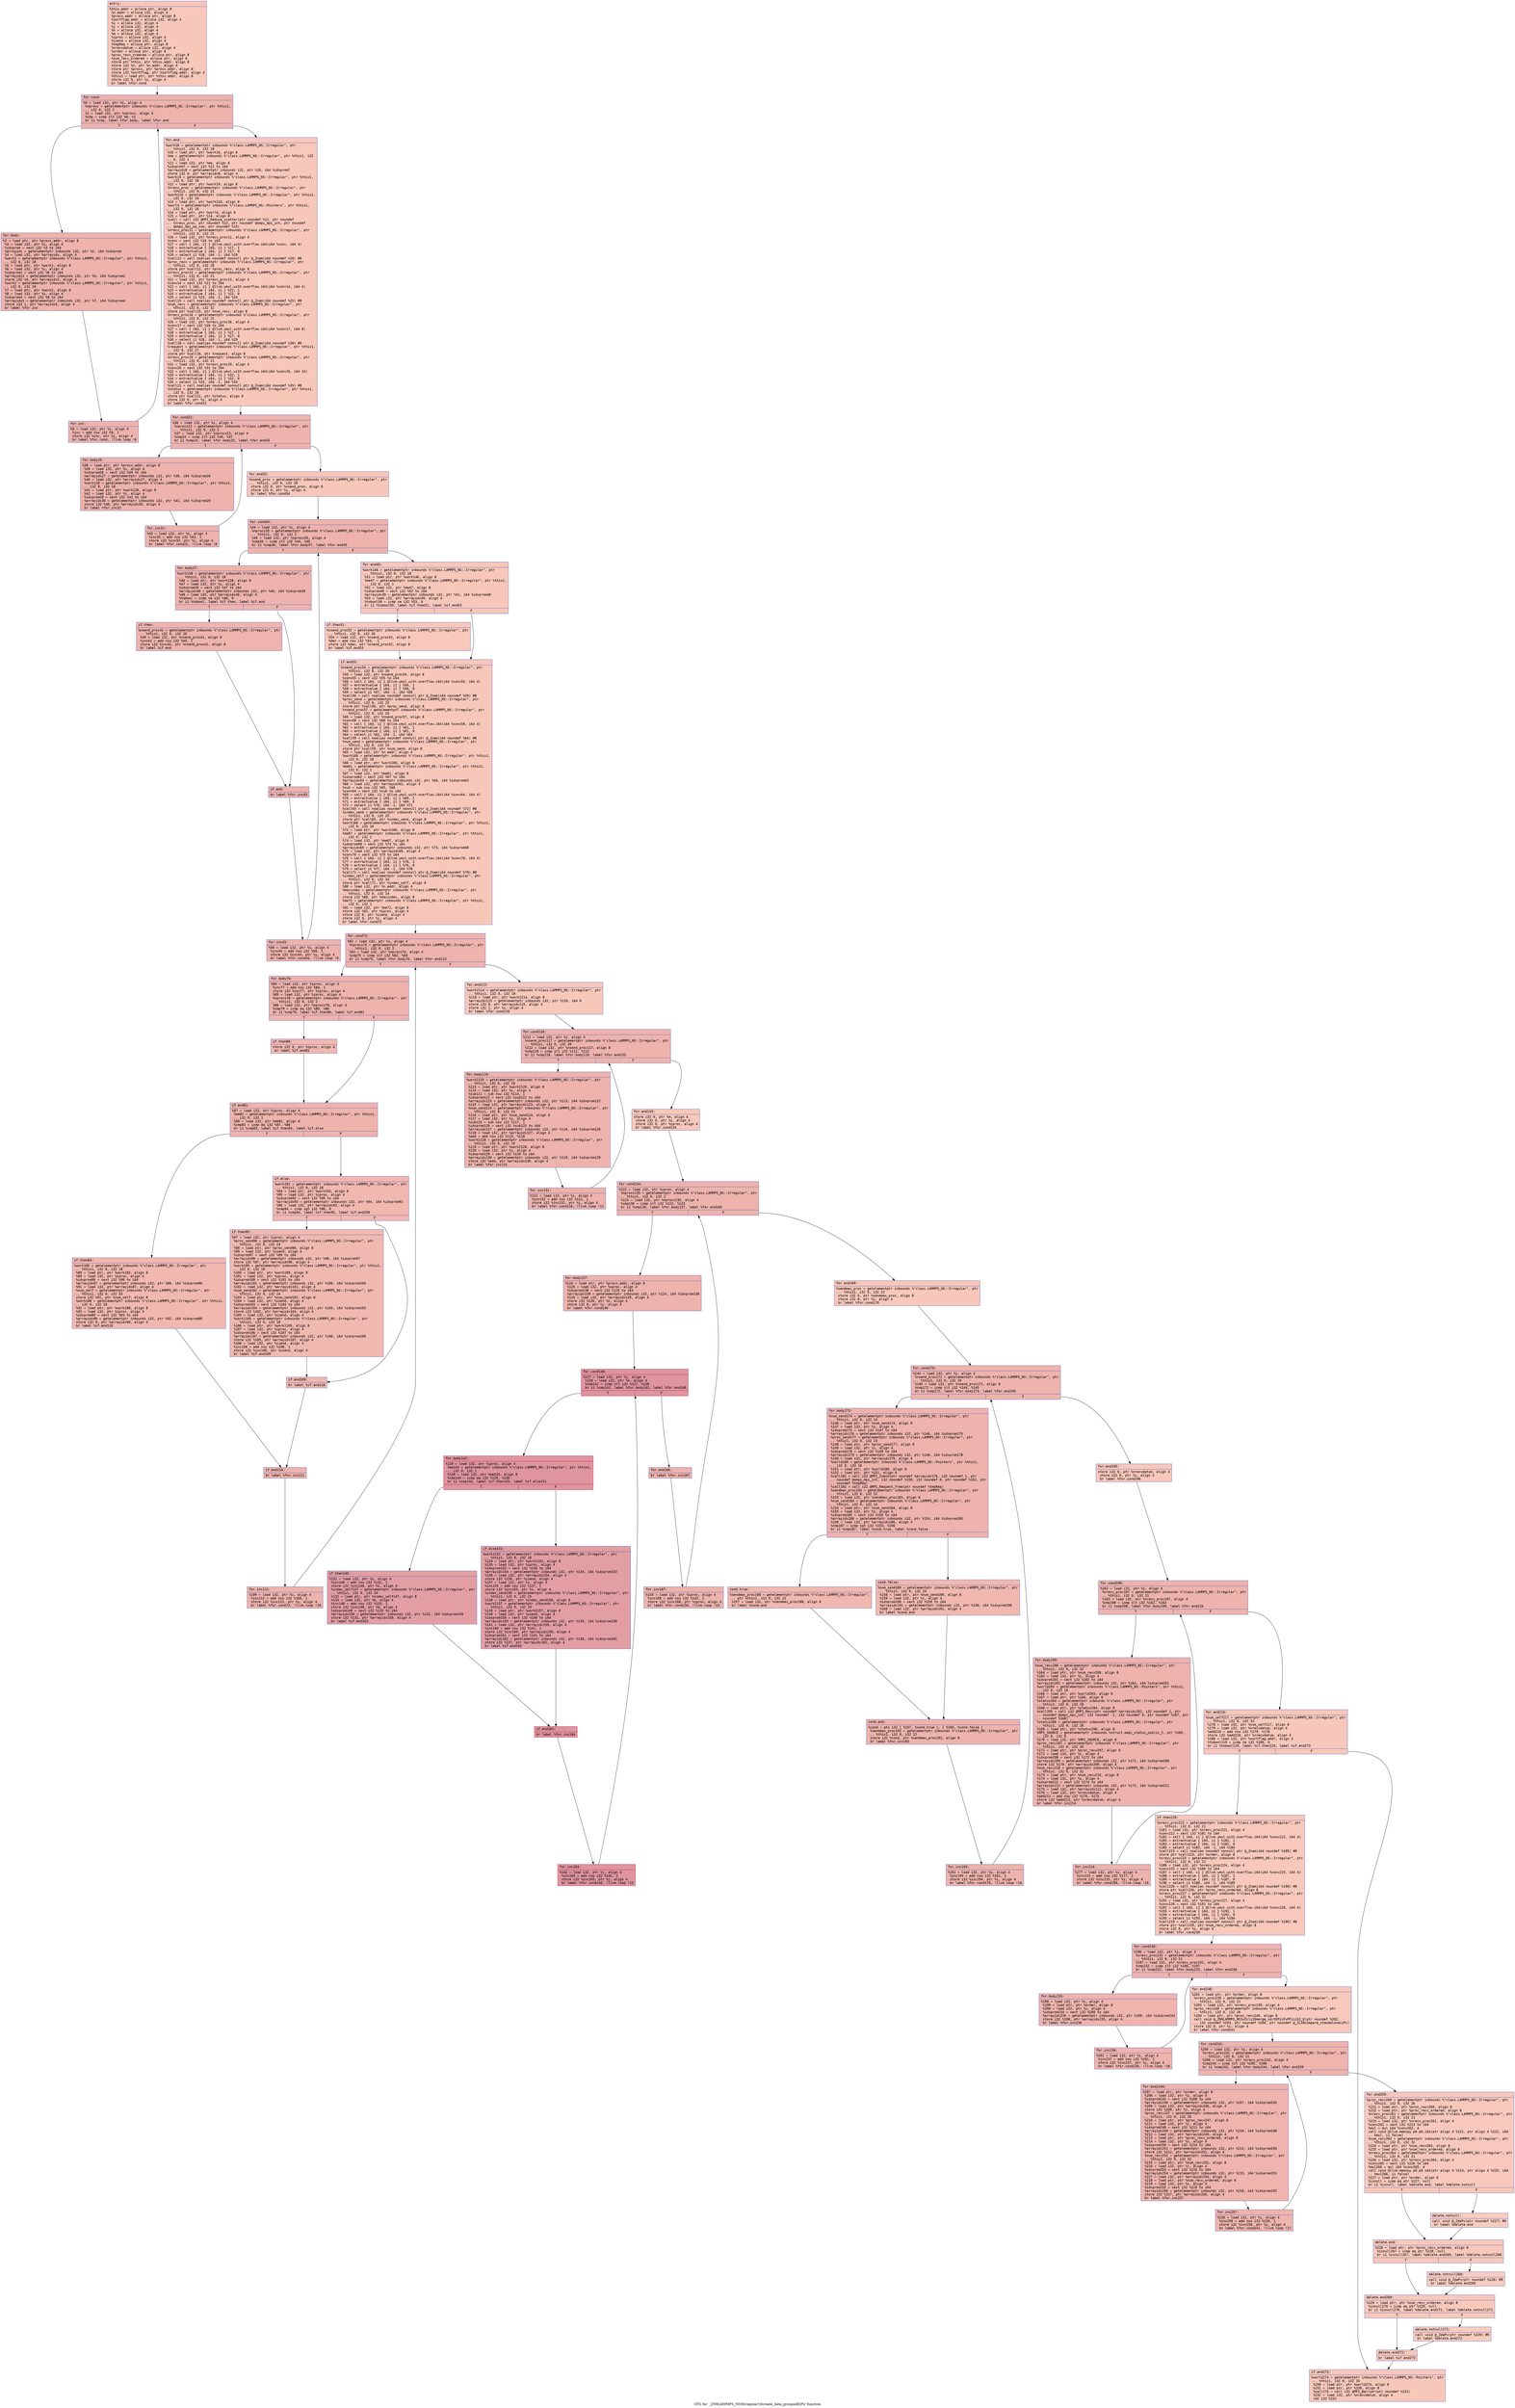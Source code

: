 digraph "CFG for '_ZN9LAMMPS_NS9Irregular19create_data_groupedEiPii' function" {
	label="CFG for '_ZN9LAMMPS_NS9Irregular19create_data_groupedEiPii' function";

	Node0x561dd3e87060 [shape=record,color="#3d50c3ff", style=filled, fillcolor="#ec7f6370" fontname="Courier",label="{entry:\l|  %this.addr = alloca ptr, align 8\l  %n.addr = alloca i32, align 4\l  %procs.addr = alloca ptr, align 8\l  %sortflag.addr = alloca i32, align 4\l  %i = alloca i32, align 4\l  %j = alloca i32, align 4\l  %k = alloca i32, align 4\l  %m = alloca i32, align 4\l  %iproc = alloca i32, align 4\l  %isend = alloca i32, align 4\l  %tmpReq = alloca ptr, align 8\l  %nrecvdatum = alloca i32, align 4\l  %order = alloca ptr, align 8\l  %proc_recv_ordered = alloca ptr, align 8\l  %num_recv_ordered = alloca ptr, align 8\l  store ptr %this, ptr %this.addr, align 8\l  store i32 %n, ptr %n.addr, align 4\l  store ptr %procs, ptr %procs.addr, align 8\l  store i32 %sortflag, ptr %sortflag.addr, align 4\l  %this1 = load ptr, ptr %this.addr, align 8\l  store i32 0, ptr %i, align 4\l  br label %for.cond\l}"];
	Node0x561dd3e87060 -> Node0x561dd3e87f30[tooltip="entry -> for.cond\nProbability 100.00%" ];
	Node0x561dd3e87f30 [shape=record,color="#3d50c3ff", style=filled, fillcolor="#d6524470" fontname="Courier",label="{for.cond:\l|  %0 = load i32, ptr %i, align 4\l  %nprocs = getelementptr inbounds %\"class.LAMMPS_NS::Irregular\", ptr %this1,\l... i32 0, i32 2\l  %1 = load i32, ptr %nprocs, align 4\l  %cmp = icmp slt i32 %0, %1\l  br i1 %cmp, label %for.body, label %for.end\l|{<s0>T|<s1>F}}"];
	Node0x561dd3e87f30:s0 -> Node0x561dd3e882b0[tooltip="for.cond -> for.body\nProbability 96.88%" ];
	Node0x561dd3e87f30:s1 -> Node0x561dd3e875b0[tooltip="for.cond -> for.end\nProbability 3.12%" ];
	Node0x561dd3e882b0 [shape=record,color="#3d50c3ff", style=filled, fillcolor="#d6524470" fontname="Courier",label="{for.body:\l|  %2 = load ptr, ptr %procs.addr, align 8\l  %3 = load i32, ptr %i, align 4\l  %idxprom = sext i32 %3 to i64\l  %arrayidx = getelementptr inbounds i32, ptr %2, i64 %idxprom\l  %4 = load i32, ptr %arrayidx, align 4\l  %work1 = getelementptr inbounds %\"class.LAMMPS_NS::Irregular\", ptr %this1,\l... i32 0, i32 18\l  %5 = load ptr, ptr %work1, align 8\l  %6 = load i32, ptr %i, align 4\l  %idxprom2 = sext i32 %6 to i64\l  %arrayidx3 = getelementptr inbounds i32, ptr %5, i64 %idxprom2\l  store i32 %4, ptr %arrayidx3, align 4\l  %work2 = getelementptr inbounds %\"class.LAMMPS_NS::Irregular\", ptr %this1,\l... i32 0, i32 19\l  %7 = load ptr, ptr %work2, align 8\l  %8 = load i32, ptr %i, align 4\l  %idxprom4 = sext i32 %8 to i64\l  %arrayidx5 = getelementptr inbounds i32, ptr %7, i64 %idxprom4\l  store i32 1, ptr %arrayidx5, align 4\l  br label %for.inc\l}"];
	Node0x561dd3e882b0 -> Node0x561dd3edfd40[tooltip="for.body -> for.inc\nProbability 100.00%" ];
	Node0x561dd3edfd40 [shape=record,color="#3d50c3ff", style=filled, fillcolor="#d6524470" fontname="Courier",label="{for.inc:\l|  %9 = load i32, ptr %i, align 4\l  %inc = add nsw i32 %9, 1\l  store i32 %inc, ptr %i, align 4\l  br label %for.cond, !llvm.loop !6\l}"];
	Node0x561dd3edfd40 -> Node0x561dd3e87f30[tooltip="for.inc -> for.cond\nProbability 100.00%" ];
	Node0x561dd3e875b0 [shape=record,color="#3d50c3ff", style=filled, fillcolor="#ec7f6370" fontname="Courier",label="{for.end:\l|  %work16 = getelementptr inbounds %\"class.LAMMPS_NS::Irregular\", ptr\l... %this1, i32 0, i32 18\l  %10 = load ptr, ptr %work16, align 8\l  %me = getelementptr inbounds %\"class.LAMMPS_NS::Irregular\", ptr %this1, i32\l... 0, i32 1\l  %11 = load i32, ptr %me, align 8\l  %idxprom7 = sext i32 %11 to i64\l  %arrayidx8 = getelementptr inbounds i32, ptr %10, i64 %idxprom7\l  store i32 0, ptr %arrayidx8, align 4\l  %work19 = getelementptr inbounds %\"class.LAMMPS_NS::Irregular\", ptr %this1,\l... i32 0, i32 18\l  %12 = load ptr, ptr %work19, align 8\l  %nrecv_proc = getelementptr inbounds %\"class.LAMMPS_NS::Irregular\", ptr\l... %this1, i32 0, i32 21\l  %work210 = getelementptr inbounds %\"class.LAMMPS_NS::Irregular\", ptr %this1,\l... i32 0, i32 19\l  %13 = load ptr, ptr %work210, align 8\l  %world = getelementptr inbounds %\"class.LAMMPS_NS::Pointers\", ptr %this1,\l... i32 0, i32 16\l  %14 = load ptr, ptr %world, align 8\l  %15 = load ptr, ptr %14, align 8\l  %call = call i32 @MPI_Reduce_scatter(ptr noundef %12, ptr noundef\l... %nrecv_proc, ptr noundef %13, ptr noundef @ompi_mpi_int, ptr noundef\l... @ompi_mpi_op_sum, ptr noundef %15)\l  %nrecv_proc11 = getelementptr inbounds %\"class.LAMMPS_NS::Irregular\", ptr\l... %this1, i32 0, i32 21\l  %16 = load i32, ptr %nrecv_proc11, align 4\l  %conv = sext i32 %16 to i64\l  %17 = call \{ i64, i1 \} @llvm.umul.with.overflow.i64(i64 %conv, i64 4)\l  %18 = extractvalue \{ i64, i1 \} %17, 1\l  %19 = extractvalue \{ i64, i1 \} %17, 0\l  %20 = select i1 %18, i64 -1, i64 %19\l  %call12 = call noalias noundef nonnull ptr @_Znam(i64 noundef %20) #8\l  %proc_recv = getelementptr inbounds %\"class.LAMMPS_NS::Irregular\", ptr\l... %this1, i32 0, i32 26\l  store ptr %call12, ptr %proc_recv, align 8\l  %nrecv_proc13 = getelementptr inbounds %\"class.LAMMPS_NS::Irregular\", ptr\l... %this1, i32 0, i32 21\l  %21 = load i32, ptr %nrecv_proc13, align 4\l  %conv14 = sext i32 %21 to i64\l  %22 = call \{ i64, i1 \} @llvm.umul.with.overflow.i64(i64 %conv14, i64 4)\l  %23 = extractvalue \{ i64, i1 \} %22, 1\l  %24 = extractvalue \{ i64, i1 \} %22, 0\l  %25 = select i1 %23, i64 -1, i64 %24\l  %call15 = call noalias noundef nonnull ptr @_Znam(i64 noundef %25) #8\l  %num_recv = getelementptr inbounds %\"class.LAMMPS_NS::Irregular\", ptr\l... %this1, i32 0, i32 32\l  store ptr %call15, ptr %num_recv, align 8\l  %nrecv_proc16 = getelementptr inbounds %\"class.LAMMPS_NS::Irregular\", ptr\l... %this1, i32 0, i32 21\l  %26 = load i32, ptr %nrecv_proc16, align 4\l  %conv17 = sext i32 %26 to i64\l  %27 = call \{ i64, i1 \} @llvm.umul.with.overflow.i64(i64 %conv17, i64 8)\l  %28 = extractvalue \{ i64, i1 \} %27, 1\l  %29 = extractvalue \{ i64, i1 \} %27, 0\l  %30 = select i1 %28, i64 -1, i64 %29\l  %call18 = call noalias noundef nonnull ptr @_Znam(i64 noundef %30) #8\l  %request = getelementptr inbounds %\"class.LAMMPS_NS::Irregular\", ptr %this1,\l... i32 0, i32 27\l  store ptr %call18, ptr %request, align 8\l  %nrecv_proc19 = getelementptr inbounds %\"class.LAMMPS_NS::Irregular\", ptr\l... %this1, i32 0, i32 21\l  %31 = load i32, ptr %nrecv_proc19, align 4\l  %conv20 = sext i32 %31 to i64\l  %32 = call \{ i64, i1 \} @llvm.umul.with.overflow.i64(i64 %conv20, i64 24)\l  %33 = extractvalue \{ i64, i1 \} %32, 1\l  %34 = extractvalue \{ i64, i1 \} %32, 0\l  %35 = select i1 %33, i64 -1, i64 %34\l  %call21 = call noalias noundef nonnull ptr @_Znam(i64 noundef %35) #8\l  %status = getelementptr inbounds %\"class.LAMMPS_NS::Irregular\", ptr %this1,\l... i32 0, i32 28\l  store ptr %call21, ptr %status, align 8\l  store i32 0, ptr %i, align 4\l  br label %for.cond22\l}"];
	Node0x561dd3e875b0 -> Node0x561dd3ee3000[tooltip="for.end -> for.cond22\nProbability 100.00%" ];
	Node0x561dd3ee3000 [shape=record,color="#3d50c3ff", style=filled, fillcolor="#d6524470" fontname="Courier",label="{for.cond22:\l|  %36 = load i32, ptr %i, align 4\l  %nprocs23 = getelementptr inbounds %\"class.LAMMPS_NS::Irregular\", ptr\l... %this1, i32 0, i32 2\l  %37 = load i32, ptr %nprocs23, align 4\l  %cmp24 = icmp slt i32 %36, %37\l  br i1 %cmp24, label %for.body25, label %for.end33\l|{<s0>T|<s1>F}}"];
	Node0x561dd3ee3000:s0 -> Node0x561dd3ee3330[tooltip="for.cond22 -> for.body25\nProbability 96.88%" ];
	Node0x561dd3ee3000:s1 -> Node0x561dd3ee33b0[tooltip="for.cond22 -> for.end33\nProbability 3.12%" ];
	Node0x561dd3ee3330 [shape=record,color="#3d50c3ff", style=filled, fillcolor="#d6524470" fontname="Courier",label="{for.body25:\l|  %38 = load ptr, ptr %procs.addr, align 8\l  %39 = load i32, ptr %i, align 4\l  %idxprom26 = sext i32 %39 to i64\l  %arrayidx27 = getelementptr inbounds i32, ptr %38, i64 %idxprom26\l  %40 = load i32, ptr %arrayidx27, align 4\l  %work128 = getelementptr inbounds %\"class.LAMMPS_NS::Irregular\", ptr %this1,\l... i32 0, i32 18\l  %41 = load ptr, ptr %work128, align 8\l  %42 = load i32, ptr %i, align 4\l  %idxprom29 = sext i32 %42 to i64\l  %arrayidx30 = getelementptr inbounds i32, ptr %41, i64 %idxprom29\l  store i32 %40, ptr %arrayidx30, align 4\l  br label %for.inc31\l}"];
	Node0x561dd3ee3330 -> Node0x561dd3ee3bc0[tooltip="for.body25 -> for.inc31\nProbability 100.00%" ];
	Node0x561dd3ee3bc0 [shape=record,color="#3d50c3ff", style=filled, fillcolor="#d6524470" fontname="Courier",label="{for.inc31:\l|  %43 = load i32, ptr %i, align 4\l  %inc32 = add nsw i32 %43, 1\l  store i32 %inc32, ptr %i, align 4\l  br label %for.cond22, !llvm.loop !8\l}"];
	Node0x561dd3ee3bc0 -> Node0x561dd3ee3000[tooltip="for.inc31 -> for.cond22\nProbability 100.00%" ];
	Node0x561dd3ee33b0 [shape=record,color="#3d50c3ff", style=filled, fillcolor="#ec7f6370" fontname="Courier",label="{for.end33:\l|  %nsend_proc = getelementptr inbounds %\"class.LAMMPS_NS::Irregular\", ptr\l... %this1, i32 0, i32 20\l  store i32 0, ptr %nsend_proc, align 8\l  store i32 0, ptr %i, align 4\l  br label %for.cond34\l}"];
	Node0x561dd3ee33b0 -> Node0x561dd3ee4230[tooltip="for.end33 -> for.cond34\nProbability 100.00%" ];
	Node0x561dd3ee4230 [shape=record,color="#3d50c3ff", style=filled, fillcolor="#d6524470" fontname="Courier",label="{for.cond34:\l|  %44 = load i32, ptr %i, align 4\l  %nprocs35 = getelementptr inbounds %\"class.LAMMPS_NS::Irregular\", ptr\l... %this1, i32 0, i32 2\l  %45 = load i32, ptr %nprocs35, align 4\l  %cmp36 = icmp slt i32 %44, %45\l  br i1 %cmp36, label %for.body37, label %for.end45\l|{<s0>T|<s1>F}}"];
	Node0x561dd3ee4230:s0 -> Node0x561dd3ee45c0[tooltip="for.cond34 -> for.body37\nProbability 96.88%" ];
	Node0x561dd3ee4230:s1 -> Node0x561dd3ee4640[tooltip="for.cond34 -> for.end45\nProbability 3.12%" ];
	Node0x561dd3ee45c0 [shape=record,color="#3d50c3ff", style=filled, fillcolor="#d6524470" fontname="Courier",label="{for.body37:\l|  %work138 = getelementptr inbounds %\"class.LAMMPS_NS::Irregular\", ptr\l... %this1, i32 0, i32 18\l  %46 = load ptr, ptr %work138, align 8\l  %47 = load i32, ptr %i, align 4\l  %idxprom39 = sext i32 %47 to i64\l  %arrayidx40 = getelementptr inbounds i32, ptr %46, i64 %idxprom39\l  %48 = load i32, ptr %arrayidx40, align 4\l  %tobool = icmp ne i32 %48, 0\l  br i1 %tobool, label %if.then, label %if.end\l|{<s0>T|<s1>F}}"];
	Node0x561dd3ee45c0:s0 -> Node0x561dd3ee5400[tooltip="for.body37 -> if.then\nProbability 62.50%" ];
	Node0x561dd3ee45c0:s1 -> Node0x561dd3ee5470[tooltip="for.body37 -> if.end\nProbability 37.50%" ];
	Node0x561dd3ee5400 [shape=record,color="#3d50c3ff", style=filled, fillcolor="#d8564670" fontname="Courier",label="{if.then:\l|  %nsend_proc41 = getelementptr inbounds %\"class.LAMMPS_NS::Irregular\", ptr\l... %this1, i32 0, i32 20\l  %49 = load i32, ptr %nsend_proc41, align 8\l  %inc42 = add nsw i32 %49, 1\l  store i32 %inc42, ptr %nsend_proc41, align 8\l  br label %if.end\l}"];
	Node0x561dd3ee5400 -> Node0x561dd3ee5470[tooltip="if.then -> if.end\nProbability 100.00%" ];
	Node0x561dd3ee5470 [shape=record,color="#3d50c3ff", style=filled, fillcolor="#d6524470" fontname="Courier",label="{if.end:\l|  br label %for.inc43\l}"];
	Node0x561dd3ee5470 -> Node0x561dd3ee58c0[tooltip="if.end -> for.inc43\nProbability 100.00%" ];
	Node0x561dd3ee58c0 [shape=record,color="#3d50c3ff", style=filled, fillcolor="#d6524470" fontname="Courier",label="{for.inc43:\l|  %50 = load i32, ptr %i, align 4\l  %inc44 = add nsw i32 %50, 1\l  store i32 %inc44, ptr %i, align 4\l  br label %for.cond34, !llvm.loop !9\l}"];
	Node0x561dd3ee58c0 -> Node0x561dd3ee4230[tooltip="for.inc43 -> for.cond34\nProbability 100.00%" ];
	Node0x561dd3ee4640 [shape=record,color="#3d50c3ff", style=filled, fillcolor="#ec7f6370" fontname="Courier",label="{for.end45:\l|  %work146 = getelementptr inbounds %\"class.LAMMPS_NS::Irregular\", ptr\l... %this1, i32 0, i32 18\l  %51 = load ptr, ptr %work146, align 8\l  %me47 = getelementptr inbounds %\"class.LAMMPS_NS::Irregular\", ptr %this1,\l... i32 0, i32 1\l  %52 = load i32, ptr %me47, align 8\l  %idxprom48 = sext i32 %52 to i64\l  %arrayidx49 = getelementptr inbounds i32, ptr %51, i64 %idxprom48\l  %53 = load i32, ptr %arrayidx49, align 4\l  %tobool50 = icmp ne i32 %53, 0\l  br i1 %tobool50, label %if.then51, label %if.end53\l|{<s0>T|<s1>F}}"];
	Node0x561dd3ee4640:s0 -> Node0x561dd3ee62b0[tooltip="for.end45 -> if.then51\nProbability 62.50%" ];
	Node0x561dd3ee4640:s1 -> Node0x561dd3ee6330[tooltip="for.end45 -> if.end53\nProbability 37.50%" ];
	Node0x561dd3ee62b0 [shape=record,color="#3d50c3ff", style=filled, fillcolor="#ed836670" fontname="Courier",label="{if.then51:\l|  %nsend_proc52 = getelementptr inbounds %\"class.LAMMPS_NS::Irregular\", ptr\l... %this1, i32 0, i32 20\l  %54 = load i32, ptr %nsend_proc52, align 8\l  %dec = add nsw i32 %54, -1\l  store i32 %dec, ptr %nsend_proc52, align 8\l  br label %if.end53\l}"];
	Node0x561dd3ee62b0 -> Node0x561dd3ee6330[tooltip="if.then51 -> if.end53\nProbability 100.00%" ];
	Node0x561dd3ee6330 [shape=record,color="#3d50c3ff", style=filled, fillcolor="#ec7f6370" fontname="Courier",label="{if.end53:\l|  %nsend_proc54 = getelementptr inbounds %\"class.LAMMPS_NS::Irregular\", ptr\l... %this1, i32 0, i32 20\l  %55 = load i32, ptr %nsend_proc54, align 8\l  %conv55 = sext i32 %55 to i64\l  %56 = call \{ i64, i1 \} @llvm.umul.with.overflow.i64(i64 %conv55, i64 4)\l  %57 = extractvalue \{ i64, i1 \} %56, 1\l  %58 = extractvalue \{ i64, i1 \} %56, 0\l  %59 = select i1 %57, i64 -1, i64 %58\l  %call56 = call noalias noundef nonnull ptr @_Znam(i64 noundef %59) #8\l  %proc_send = getelementptr inbounds %\"class.LAMMPS_NS::Irregular\", ptr\l... %this1, i32 0, i32 23\l  store ptr %call56, ptr %proc_send, align 8\l  %nsend_proc57 = getelementptr inbounds %\"class.LAMMPS_NS::Irregular\", ptr\l... %this1, i32 0, i32 20\l  %60 = load i32, ptr %nsend_proc57, align 8\l  %conv58 = sext i32 %60 to i64\l  %61 = call \{ i64, i1 \} @llvm.umul.with.overflow.i64(i64 %conv58, i64 4)\l  %62 = extractvalue \{ i64, i1 \} %61, 1\l  %63 = extractvalue \{ i64, i1 \} %61, 0\l  %64 = select i1 %62, i64 -1, i64 %63\l  %call59 = call noalias noundef nonnull ptr @_Znam(i64 noundef %64) #8\l  %num_send = getelementptr inbounds %\"class.LAMMPS_NS::Irregular\", ptr\l... %this1, i32 0, i32 24\l  store ptr %call59, ptr %num_send, align 8\l  %65 = load i32, ptr %n.addr, align 4\l  %work160 = getelementptr inbounds %\"class.LAMMPS_NS::Irregular\", ptr %this1,\l... i32 0, i32 18\l  %66 = load ptr, ptr %work160, align 8\l  %me61 = getelementptr inbounds %\"class.LAMMPS_NS::Irregular\", ptr %this1,\l... i32 0, i32 1\l  %67 = load i32, ptr %me61, align 8\l  %idxprom62 = sext i32 %67 to i64\l  %arrayidx63 = getelementptr inbounds i32, ptr %66, i64 %idxprom62\l  %68 = load i32, ptr %arrayidx63, align 4\l  %sub = sub nsw i32 %65, %68\l  %conv64 = sext i32 %sub to i64\l  %69 = call \{ i64, i1 \} @llvm.umul.with.overflow.i64(i64 %conv64, i64 4)\l  %70 = extractvalue \{ i64, i1 \} %69, 1\l  %71 = extractvalue \{ i64, i1 \} %69, 0\l  %72 = select i1 %70, i64 -1, i64 %71\l  %call65 = call noalias noundef nonnull ptr @_Znam(i64 noundef %72) #8\l  %index_send = getelementptr inbounds %\"class.LAMMPS_NS::Irregular\", ptr\l... %this1, i32 0, i32 25\l  store ptr %call65, ptr %index_send, align 8\l  %work166 = getelementptr inbounds %\"class.LAMMPS_NS::Irregular\", ptr %this1,\l... i32 0, i32 18\l  %73 = load ptr, ptr %work166, align 8\l  %me67 = getelementptr inbounds %\"class.LAMMPS_NS::Irregular\", ptr %this1,\l... i32 0, i32 1\l  %74 = load i32, ptr %me67, align 8\l  %idxprom68 = sext i32 %74 to i64\l  %arrayidx69 = getelementptr inbounds i32, ptr %73, i64 %idxprom68\l  %75 = load i32, ptr %arrayidx69, align 4\l  %conv70 = sext i32 %75 to i64\l  %76 = call \{ i64, i1 \} @llvm.umul.with.overflow.i64(i64 %conv70, i64 4)\l  %77 = extractvalue \{ i64, i1 \} %76, 1\l  %78 = extractvalue \{ i64, i1 \} %76, 0\l  %79 = select i1 %77, i64 -1, i64 %78\l  %call71 = call noalias noundef nonnull ptr @_Znam(i64 noundef %79) #8\l  %index_self = getelementptr inbounds %\"class.LAMMPS_NS::Irregular\", ptr\l... %this1, i32 0, i32 34\l  store ptr %call71, ptr %index_self, align 8\l  %80 = load i32, ptr %n.addr, align 4\l  %maxindex = getelementptr inbounds %\"class.LAMMPS_NS::Irregular\", ptr\l... %this1, i32 0, i32 14\l  store i32 %80, ptr %maxindex, align 8\l  %me72 = getelementptr inbounds %\"class.LAMMPS_NS::Irregular\", ptr %this1,\l... i32 0, i32 1\l  %81 = load i32, ptr %me72, align 8\l  store i32 %81, ptr %iproc, align 4\l  store i32 0, ptr %isend, align 4\l  store i32 0, ptr %i, align 4\l  br label %for.cond73\l}"];
	Node0x561dd3ee6330 -> Node0x561dd3ee9920[tooltip="if.end53 -> for.cond73\nProbability 100.00%" ];
	Node0x561dd3ee9920 [shape=record,color="#3d50c3ff", style=filled, fillcolor="#d6524470" fontname="Courier",label="{for.cond73:\l|  %82 = load i32, ptr %i, align 4\l  %nprocs74 = getelementptr inbounds %\"class.LAMMPS_NS::Irregular\", ptr\l... %this1, i32 0, i32 2\l  %83 = load i32, ptr %nprocs74, align 4\l  %cmp75 = icmp slt i32 %82, %83\l  br i1 %cmp75, label %for.body76, label %for.end113\l|{<s0>T|<s1>F}}"];
	Node0x561dd3ee9920:s0 -> Node0x561dd3ee9cb0[tooltip="for.cond73 -> for.body76\nProbability 96.88%" ];
	Node0x561dd3ee9920:s1 -> Node0x561dd3ee9d30[tooltip="for.cond73 -> for.end113\nProbability 3.12%" ];
	Node0x561dd3ee9cb0 [shape=record,color="#3d50c3ff", style=filled, fillcolor="#d6524470" fontname="Courier",label="{for.body76:\l|  %84 = load i32, ptr %iproc, align 4\l  %inc77 = add nsw i32 %84, 1\l  store i32 %inc77, ptr %iproc, align 4\l  %85 = load i32, ptr %iproc, align 4\l  %nprocs78 = getelementptr inbounds %\"class.LAMMPS_NS::Irregular\", ptr\l... %this1, i32 0, i32 2\l  %86 = load i32, ptr %nprocs78, align 4\l  %cmp79 = icmp eq i32 %85, %86\l  br i1 %cmp79, label %if.then80, label %if.end81\l|{<s0>T|<s1>F}}"];
	Node0x561dd3ee9cb0:s0 -> Node0x561dd3eea2d0[tooltip="for.body76 -> if.then80\nProbability 50.00%" ];
	Node0x561dd3ee9cb0:s1 -> Node0x561dd3eea350[tooltip="for.body76 -> if.end81\nProbability 50.00%" ];
	Node0x561dd3eea2d0 [shape=record,color="#3d50c3ff", style=filled, fillcolor="#dc5d4a70" fontname="Courier",label="{if.then80:\l|  store i32 0, ptr %iproc, align 4\l  br label %if.end81\l}"];
	Node0x561dd3eea2d0 -> Node0x561dd3eea350[tooltip="if.then80 -> if.end81\nProbability 100.00%" ];
	Node0x561dd3eea350 [shape=record,color="#3d50c3ff", style=filled, fillcolor="#d6524470" fontname="Courier",label="{if.end81:\l|  %87 = load i32, ptr %iproc, align 4\l  %me82 = getelementptr inbounds %\"class.LAMMPS_NS::Irregular\", ptr %this1,\l... i32 0, i32 1\l  %88 = load i32, ptr %me82, align 8\l  %cmp83 = icmp eq i32 %87, %88\l  br i1 %cmp83, label %if.then84, label %if.else\l|{<s0>T|<s1>F}}"];
	Node0x561dd3eea350:s0 -> Node0x561dd3eea820[tooltip="if.end81 -> if.then84\nProbability 50.00%" ];
	Node0x561dd3eea350:s1 -> Node0x561dd3eea8a0[tooltip="if.end81 -> if.else\nProbability 50.00%" ];
	Node0x561dd3eea820 [shape=record,color="#3d50c3ff", style=filled, fillcolor="#dc5d4a70" fontname="Courier",label="{if.then84:\l|  %work185 = getelementptr inbounds %\"class.LAMMPS_NS::Irregular\", ptr\l... %this1, i32 0, i32 18\l  %89 = load ptr, ptr %work185, align 8\l  %90 = load i32, ptr %iproc, align 4\l  %idxprom86 = sext i32 %90 to i64\l  %arrayidx87 = getelementptr inbounds i32, ptr %89, i64 %idxprom86\l  %91 = load i32, ptr %arrayidx87, align 4\l  %num_self = getelementptr inbounds %\"class.LAMMPS_NS::Irregular\", ptr\l... %this1, i32 0, i32 33\l  store i32 %91, ptr %num_self, align 8\l  %work188 = getelementptr inbounds %\"class.LAMMPS_NS::Irregular\", ptr %this1,\l... i32 0, i32 18\l  %92 = load ptr, ptr %work188, align 8\l  %93 = load i32, ptr %iproc, align 4\l  %idxprom89 = sext i32 %93 to i64\l  %arrayidx90 = getelementptr inbounds i32, ptr %92, i64 %idxprom89\l  store i32 0, ptr %arrayidx90, align 4\l  br label %if.end110\l}"];
	Node0x561dd3eea820 -> Node0x561dd3eeb310[tooltip="if.then84 -> if.end110\nProbability 100.00%" ];
	Node0x561dd3eea8a0 [shape=record,color="#3d50c3ff", style=filled, fillcolor="#dc5d4a70" fontname="Courier",label="{if.else:\l|  %work191 = getelementptr inbounds %\"class.LAMMPS_NS::Irregular\", ptr\l... %this1, i32 0, i32 18\l  %94 = load ptr, ptr %work191, align 8\l  %95 = load i32, ptr %iproc, align 4\l  %idxprom92 = sext i32 %95 to i64\l  %arrayidx93 = getelementptr inbounds i32, ptr %94, i64 %idxprom92\l  %96 = load i32, ptr %arrayidx93, align 4\l  %cmp94 = icmp sgt i32 %96, 0\l  br i1 %cmp94, label %if.then95, label %if.end109\l|{<s0>T|<s1>F}}"];
	Node0x561dd3eea8a0:s0 -> Node0x561dd3ee4bf0[tooltip="if.else -> if.then95\nProbability 62.50%" ];
	Node0x561dd3eea8a0:s1 -> Node0x561dd3ee4c70[tooltip="if.else -> if.end109\nProbability 37.50%" ];
	Node0x561dd3ee4bf0 [shape=record,color="#3d50c3ff", style=filled, fillcolor="#de614d70" fontname="Courier",label="{if.then95:\l|  %97 = load i32, ptr %iproc, align 4\l  %proc_send96 = getelementptr inbounds %\"class.LAMMPS_NS::Irregular\", ptr\l... %this1, i32 0, i32 23\l  %98 = load ptr, ptr %proc_send96, align 8\l  %99 = load i32, ptr %isend, align 4\l  %idxprom97 = sext i32 %99 to i64\l  %arrayidx98 = getelementptr inbounds i32, ptr %98, i64 %idxprom97\l  store i32 %97, ptr %arrayidx98, align 4\l  %work199 = getelementptr inbounds %\"class.LAMMPS_NS::Irregular\", ptr %this1,\l... i32 0, i32 18\l  %100 = load ptr, ptr %work199, align 8\l  %101 = load i32, ptr %iproc, align 4\l  %idxprom100 = sext i32 %101 to i64\l  %arrayidx101 = getelementptr inbounds i32, ptr %100, i64 %idxprom100\l  %102 = load i32, ptr %arrayidx101, align 4\l  %num_send102 = getelementptr inbounds %\"class.LAMMPS_NS::Irregular\", ptr\l... %this1, i32 0, i32 24\l  %103 = load ptr, ptr %num_send102, align 8\l  %104 = load i32, ptr %isend, align 4\l  %idxprom103 = sext i32 %104 to i64\l  %arrayidx104 = getelementptr inbounds i32, ptr %103, i64 %idxprom103\l  store i32 %102, ptr %arrayidx104, align 4\l  %105 = load i32, ptr %isend, align 4\l  %work1105 = getelementptr inbounds %\"class.LAMMPS_NS::Irregular\", ptr\l... %this1, i32 0, i32 18\l  %106 = load ptr, ptr %work1105, align 8\l  %107 = load i32, ptr %iproc, align 4\l  %idxprom106 = sext i32 %107 to i64\l  %arrayidx107 = getelementptr inbounds i32, ptr %106, i64 %idxprom106\l  store i32 %105, ptr %arrayidx107, align 4\l  %108 = load i32, ptr %isend, align 4\l  %inc108 = add nsw i32 %108, 1\l  store i32 %inc108, ptr %isend, align 4\l  br label %if.end109\l}"];
	Node0x561dd3ee4bf0 -> Node0x561dd3ee4c70[tooltip="if.then95 -> if.end109\nProbability 100.00%" ];
	Node0x561dd3ee4c70 [shape=record,color="#3d50c3ff", style=filled, fillcolor="#dc5d4a70" fontname="Courier",label="{if.end109:\l|  br label %if.end110\l}"];
	Node0x561dd3ee4c70 -> Node0x561dd3eeb310[tooltip="if.end109 -> if.end110\nProbability 100.00%" ];
	Node0x561dd3eeb310 [shape=record,color="#3d50c3ff", style=filled, fillcolor="#d6524470" fontname="Courier",label="{if.end110:\l|  br label %for.inc111\l}"];
	Node0x561dd3eeb310 -> Node0x561dd3eed5c0[tooltip="if.end110 -> for.inc111\nProbability 100.00%" ];
	Node0x561dd3eed5c0 [shape=record,color="#3d50c3ff", style=filled, fillcolor="#d6524470" fontname="Courier",label="{for.inc111:\l|  %109 = load i32, ptr %i, align 4\l  %inc112 = add nsw i32 %109, 1\l  store i32 %inc112, ptr %i, align 4\l  br label %for.cond73, !llvm.loop !10\l}"];
	Node0x561dd3eed5c0 -> Node0x561dd3ee9920[tooltip="for.inc111 -> for.cond73\nProbability 100.00%" ];
	Node0x561dd3ee9d30 [shape=record,color="#3d50c3ff", style=filled, fillcolor="#ec7f6370" fontname="Courier",label="{for.end113:\l|  %work2114 = getelementptr inbounds %\"class.LAMMPS_NS::Irregular\", ptr\l... %this1, i32 0, i32 19\l  %110 = load ptr, ptr %work2114, align 8\l  %arrayidx115 = getelementptr inbounds i32, ptr %110, i64 0\l  store i32 0, ptr %arrayidx115, align 4\l  store i32 1, ptr %i, align 4\l  br label %for.cond116\l}"];
	Node0x561dd3ee9d30 -> Node0x561dd3eeddc0[tooltip="for.end113 -> for.cond116\nProbability 100.00%" ];
	Node0x561dd3eeddc0 [shape=record,color="#3d50c3ff", style=filled, fillcolor="#d6524470" fontname="Courier",label="{for.cond116:\l|  %111 = load i32, ptr %i, align 4\l  %nsend_proc117 = getelementptr inbounds %\"class.LAMMPS_NS::Irregular\", ptr\l... %this1, i32 0, i32 20\l  %112 = load i32, ptr %nsend_proc117, align 8\l  %cmp118 = icmp slt i32 %111, %112\l  br i1 %cmp118, label %for.body119, label %for.end133\l|{<s0>T|<s1>F}}"];
	Node0x561dd3eeddc0:s0 -> Node0x561dd3eee150[tooltip="for.cond116 -> for.body119\nProbability 96.88%" ];
	Node0x561dd3eeddc0:s1 -> Node0x561dd3eee1d0[tooltip="for.cond116 -> for.end133\nProbability 3.12%" ];
	Node0x561dd3eee150 [shape=record,color="#3d50c3ff", style=filled, fillcolor="#d6524470" fontname="Courier",label="{for.body119:\l|  %work2120 = getelementptr inbounds %\"class.LAMMPS_NS::Irregular\", ptr\l... %this1, i32 0, i32 19\l  %113 = load ptr, ptr %work2120, align 8\l  %114 = load i32, ptr %i, align 4\l  %sub121 = sub nsw i32 %114, 1\l  %idxprom122 = sext i32 %sub121 to i64\l  %arrayidx123 = getelementptr inbounds i32, ptr %113, i64 %idxprom122\l  %115 = load i32, ptr %arrayidx123, align 4\l  %num_send124 = getelementptr inbounds %\"class.LAMMPS_NS::Irregular\", ptr\l... %this1, i32 0, i32 24\l  %116 = load ptr, ptr %num_send124, align 8\l  %117 = load i32, ptr %i, align 4\l  %sub125 = sub nsw i32 %117, 1\l  %idxprom126 = sext i32 %sub125 to i64\l  %arrayidx127 = getelementptr inbounds i32, ptr %116, i64 %idxprom126\l  %118 = load i32, ptr %arrayidx127, align 4\l  %add = add nsw i32 %115, %118\l  %work2128 = getelementptr inbounds %\"class.LAMMPS_NS::Irregular\", ptr\l... %this1, i32 0, i32 19\l  %119 = load ptr, ptr %work2128, align 8\l  %120 = load i32, ptr %i, align 4\l  %idxprom129 = sext i32 %120 to i64\l  %arrayidx130 = getelementptr inbounds i32, ptr %119, i64 %idxprom129\l  store i32 %add, ptr %arrayidx130, align 4\l  br label %for.inc131\l}"];
	Node0x561dd3eee150 -> Node0x561dd3eef0d0[tooltip="for.body119 -> for.inc131\nProbability 100.00%" ];
	Node0x561dd3eef0d0 [shape=record,color="#3d50c3ff", style=filled, fillcolor="#d6524470" fontname="Courier",label="{for.inc131:\l|  %121 = load i32, ptr %i, align 4\l  %inc132 = add nsw i32 %121, 1\l  store i32 %inc132, ptr %i, align 4\l  br label %for.cond116, !llvm.loop !11\l}"];
	Node0x561dd3eef0d0 -> Node0x561dd3eeddc0[tooltip="for.inc131 -> for.cond116\nProbability 100.00%" ];
	Node0x561dd3eee1d0 [shape=record,color="#3d50c3ff", style=filled, fillcolor="#ec7f6370" fontname="Courier",label="{for.end133:\l|  store i32 0, ptr %m, align 4\l  store i32 0, ptr %i, align 4\l  store i32 0, ptr %iproc, align 4\l  br label %for.cond134\l}"];
	Node0x561dd3eee1d0 -> Node0x561dd3eef730[tooltip="for.end133 -> for.cond134\nProbability 100.00%" ];
	Node0x561dd3eef730 [shape=record,color="#3d50c3ff", style=filled, fillcolor="#d6524470" fontname="Courier",label="{for.cond134:\l|  %122 = load i32, ptr %iproc, align 4\l  %nprocs135 = getelementptr inbounds %\"class.LAMMPS_NS::Irregular\", ptr\l... %this1, i32 0, i32 2\l  %123 = load i32, ptr %nprocs135, align 4\l  %cmp136 = icmp slt i32 %122, %123\l  br i1 %cmp136, label %for.body137, label %for.end169\l|{<s0>T|<s1>F}}"];
	Node0x561dd3eef730:s0 -> Node0x561dd3eefac0[tooltip="for.cond134 -> for.body137\nProbability 96.88%" ];
	Node0x561dd3eef730:s1 -> Node0x561dd3eefb40[tooltip="for.cond134 -> for.end169\nProbability 3.12%" ];
	Node0x561dd3eefac0 [shape=record,color="#3d50c3ff", style=filled, fillcolor="#d6524470" fontname="Courier",label="{for.body137:\l|  %124 = load ptr, ptr %procs.addr, align 8\l  %125 = load i32, ptr %iproc, align 4\l  %idxprom138 = sext i32 %125 to i64\l  %arrayidx139 = getelementptr inbounds i32, ptr %124, i64 %idxprom138\l  %126 = load i32, ptr %arrayidx139, align 4\l  store i32 %126, ptr %k, align 4\l  store i32 0, ptr %j, align 4\l  br label %for.cond140\l}"];
	Node0x561dd3eefac0 -> Node0x561dd3ee67e0[tooltip="for.body137 -> for.cond140\nProbability 100.00%" ];
	Node0x561dd3ee67e0 [shape=record,color="#b70d28ff", style=filled, fillcolor="#b70d2870" fontname="Courier",label="{for.cond140:\l|  %127 = load i32, ptr %j, align 4\l  %128 = load i32, ptr %k, align 4\l  %cmp141 = icmp slt i32 %127, %128\l  br i1 %cmp141, label %for.body142, label %for.end166\l|{<s0>T|<s1>F}}"];
	Node0x561dd3ee67e0:s0 -> Node0x561dd3ee6a80[tooltip="for.cond140 -> for.body142\nProbability 96.88%" ];
	Node0x561dd3ee67e0:s1 -> Node0x561dd3ee6b00[tooltip="for.cond140 -> for.end166\nProbability 3.12%" ];
	Node0x561dd3ee6a80 [shape=record,color="#b70d28ff", style=filled, fillcolor="#b70d2870" fontname="Courier",label="{for.body142:\l|  %129 = load i32, ptr %iproc, align 4\l  %me143 = getelementptr inbounds %\"class.LAMMPS_NS::Irregular\", ptr %this1,\l... i32 0, i32 1\l  %130 = load i32, ptr %me143, align 8\l  %cmp144 = icmp eq i32 %129, %130\l  br i1 %cmp144, label %if.then145, label %if.else151\l|{<s0>T|<s1>F}}"];
	Node0x561dd3ee6a80:s0 -> Node0x561dd3ee6ec0[tooltip="for.body142 -> if.then145\nProbability 50.00%" ];
	Node0x561dd3ee6a80:s1 -> Node0x561dd3ee6f40[tooltip="for.body142 -> if.else151\nProbability 50.00%" ];
	Node0x561dd3ee6ec0 [shape=record,color="#3d50c3ff", style=filled, fillcolor="#be242e70" fontname="Courier",label="{if.then145:\l|  %131 = load i32, ptr %i, align 4\l  %inc146 = add nsw i32 %131, 1\l  store i32 %inc146, ptr %i, align 4\l  %index_self147 = getelementptr inbounds %\"class.LAMMPS_NS::Irregular\", ptr\l... %this1, i32 0, i32 34\l  %132 = load ptr, ptr %index_self147, align 8\l  %133 = load i32, ptr %m, align 4\l  %inc148 = add nsw i32 %133, 1\l  store i32 %inc148, ptr %m, align 4\l  %idxprom149 = sext i32 %133 to i64\l  %arrayidx150 = getelementptr inbounds i32, ptr %132, i64 %idxprom149\l  store i32 %131, ptr %arrayidx150, align 4\l  br label %if.end163\l}"];
	Node0x561dd3ee6ec0 -> Node0x561dd3ef1c60[tooltip="if.then145 -> if.end163\nProbability 100.00%" ];
	Node0x561dd3ee6f40 [shape=record,color="#3d50c3ff", style=filled, fillcolor="#be242e70" fontname="Courier",label="{if.else151:\l|  %work1152 = getelementptr inbounds %\"class.LAMMPS_NS::Irregular\", ptr\l... %this1, i32 0, i32 18\l  %134 = load ptr, ptr %work1152, align 8\l  %135 = load i32, ptr %iproc, align 4\l  %idxprom153 = sext i32 %135 to i64\l  %arrayidx154 = getelementptr inbounds i32, ptr %134, i64 %idxprom153\l  %136 = load i32, ptr %arrayidx154, align 4\l  store i32 %136, ptr %isend, align 4\l  %137 = load i32, ptr %i, align 4\l  %inc155 = add nsw i32 %137, 1\l  store i32 %inc155, ptr %i, align 4\l  %index_send156 = getelementptr inbounds %\"class.LAMMPS_NS::Irregular\", ptr\l... %this1, i32 0, i32 25\l  %138 = load ptr, ptr %index_send156, align 8\l  %work2157 = getelementptr inbounds %\"class.LAMMPS_NS::Irregular\", ptr\l... %this1, i32 0, i32 19\l  %139 = load ptr, ptr %work2157, align 8\l  %140 = load i32, ptr %isend, align 4\l  %idxprom158 = sext i32 %140 to i64\l  %arrayidx159 = getelementptr inbounds i32, ptr %139, i64 %idxprom158\l  %141 = load i32, ptr %arrayidx159, align 4\l  %inc160 = add nsw i32 %141, 1\l  store i32 %inc160, ptr %arrayidx159, align 4\l  %idxprom161 = sext i32 %141 to i64\l  %arrayidx162 = getelementptr inbounds i32, ptr %138, i64 %idxprom161\l  store i32 %137, ptr %arrayidx162, align 4\l  br label %if.end163\l}"];
	Node0x561dd3ee6f40 -> Node0x561dd3ef1c60[tooltip="if.else151 -> if.end163\nProbability 100.00%" ];
	Node0x561dd3ef1c60 [shape=record,color="#b70d28ff", style=filled, fillcolor="#b70d2870" fontname="Courier",label="{if.end163:\l|  br label %for.inc164\l}"];
	Node0x561dd3ef1c60 -> Node0x561dd3ef2cc0[tooltip="if.end163 -> for.inc164\nProbability 100.00%" ];
	Node0x561dd3ef2cc0 [shape=record,color="#b70d28ff", style=filled, fillcolor="#b70d2870" fontname="Courier",label="{for.inc164:\l|  %142 = load i32, ptr %j, align 4\l  %inc165 = add nsw i32 %142, 1\l  store i32 %inc165, ptr %j, align 4\l  br label %for.cond140, !llvm.loop !12\l}"];
	Node0x561dd3ef2cc0 -> Node0x561dd3ee67e0[tooltip="for.inc164 -> for.cond140\nProbability 100.00%" ];
	Node0x561dd3ee6b00 [shape=record,color="#3d50c3ff", style=filled, fillcolor="#d6524470" fontname="Courier",label="{for.end166:\l|  br label %for.inc167\l}"];
	Node0x561dd3ee6b00 -> Node0x561dd3ef3140[tooltip="for.end166 -> for.inc167\nProbability 100.00%" ];
	Node0x561dd3ef3140 [shape=record,color="#3d50c3ff", style=filled, fillcolor="#d6524470" fontname="Courier",label="{for.inc167:\l|  %143 = load i32, ptr %iproc, align 4\l  %inc168 = add nsw i32 %143, 1\l  store i32 %inc168, ptr %iproc, align 4\l  br label %for.cond134, !llvm.loop !13\l}"];
	Node0x561dd3ef3140 -> Node0x561dd3eef730[tooltip="for.inc167 -> for.cond134\nProbability 100.00%" ];
	Node0x561dd3eefb40 [shape=record,color="#3d50c3ff", style=filled, fillcolor="#ec7f6370" fontname="Courier",label="{for.end169:\l|  %sendmax_proc = getelementptr inbounds %\"class.LAMMPS_NS::Irregular\", ptr\l... %this1, i32 0, i32 22\l  store i32 0, ptr %sendmax_proc, align 8\l  store i32 0, ptr %i, align 4\l  br label %for.cond170\l}"];
	Node0x561dd3eefb40 -> Node0x561dd3ef37f0[tooltip="for.end169 -> for.cond170\nProbability 100.00%" ];
	Node0x561dd3ef37f0 [shape=record,color="#3d50c3ff", style=filled, fillcolor="#d6524470" fontname="Courier",label="{for.cond170:\l|  %144 = load i32, ptr %i, align 4\l  %nsend_proc171 = getelementptr inbounds %\"class.LAMMPS_NS::Irregular\", ptr\l... %this1, i32 0, i32 20\l  %145 = load i32, ptr %nsend_proc171, align 8\l  %cmp172 = icmp slt i32 %144, %145\l  br i1 %cmp172, label %for.body173, label %for.end195\l|{<s0>T|<s1>F}}"];
	Node0x561dd3ef37f0:s0 -> Node0x561dd3ef3b80[tooltip="for.cond170 -> for.body173\nProbability 96.88%" ];
	Node0x561dd3ef37f0:s1 -> Node0x561dd3ef3c00[tooltip="for.cond170 -> for.end195\nProbability 3.12%" ];
	Node0x561dd3ef3b80 [shape=record,color="#3d50c3ff", style=filled, fillcolor="#d6524470" fontname="Courier",label="{for.body173:\l|  %num_send174 = getelementptr inbounds %\"class.LAMMPS_NS::Irregular\", ptr\l... %this1, i32 0, i32 24\l  %146 = load ptr, ptr %num_send174, align 8\l  %147 = load i32, ptr %i, align 4\l  %idxprom175 = sext i32 %147 to i64\l  %arrayidx176 = getelementptr inbounds i32, ptr %146, i64 %idxprom175\l  %proc_send177 = getelementptr inbounds %\"class.LAMMPS_NS::Irregular\", ptr\l... %this1, i32 0, i32 23\l  %148 = load ptr, ptr %proc_send177, align 8\l  %149 = load i32, ptr %i, align 4\l  %idxprom178 = sext i32 %149 to i64\l  %arrayidx179 = getelementptr inbounds i32, ptr %148, i64 %idxprom178\l  %150 = load i32, ptr %arrayidx179, align 4\l  %world180 = getelementptr inbounds %\"class.LAMMPS_NS::Pointers\", ptr %this1,\l... i32 0, i32 16\l  %151 = load ptr, ptr %world180, align 8\l  %152 = load ptr, ptr %151, align 8\l  %call181 = call i32 @MPI_Isend(ptr noundef %arrayidx176, i32 noundef 1, ptr\l... noundef @ompi_mpi_int, i32 noundef %150, i32 noundef 0, ptr noundef %152, ptr\l... noundef %tmpReq)\l  %call182 = call i32 @MPI_Request_free(ptr noundef %tmpReq)\l  %sendmax_proc183 = getelementptr inbounds %\"class.LAMMPS_NS::Irregular\", ptr\l... %this1, i32 0, i32 22\l  %153 = load i32, ptr %sendmax_proc183, align 8\l  %num_send184 = getelementptr inbounds %\"class.LAMMPS_NS::Irregular\", ptr\l... %this1, i32 0, i32 24\l  %154 = load ptr, ptr %num_send184, align 8\l  %155 = load i32, ptr %i, align 4\l  %idxprom185 = sext i32 %155 to i64\l  %arrayidx186 = getelementptr inbounds i32, ptr %154, i64 %idxprom185\l  %156 = load i32, ptr %arrayidx186, align 4\l  %cmp187 = icmp sgt i32 %153, %156\l  br i1 %cmp187, label %cond.true, label %cond.false\l|{<s0>T|<s1>F}}"];
	Node0x561dd3ef3b80:s0 -> Node0x561dd3ef4f40[tooltip="for.body173 -> cond.true\nProbability 50.00%" ];
	Node0x561dd3ef3b80:s1 -> Node0x561dd3ef4fc0[tooltip="for.body173 -> cond.false\nProbability 50.00%" ];
	Node0x561dd3ef4f40 [shape=record,color="#3d50c3ff", style=filled, fillcolor="#dc5d4a70" fontname="Courier",label="{cond.true:\l|  %sendmax_proc188 = getelementptr inbounds %\"class.LAMMPS_NS::Irregular\",\l... ptr %this1, i32 0, i32 22\l  %157 = load i32, ptr %sendmax_proc188, align 8\l  br label %cond.end\l}"];
	Node0x561dd3ef4f40 -> Node0x561dd3ef5290[tooltip="cond.true -> cond.end\nProbability 100.00%" ];
	Node0x561dd3ef4fc0 [shape=record,color="#3d50c3ff", style=filled, fillcolor="#dc5d4a70" fontname="Courier",label="{cond.false:\l|  %num_send189 = getelementptr inbounds %\"class.LAMMPS_NS::Irregular\", ptr\l... %this1, i32 0, i32 24\l  %158 = load ptr, ptr %num_send189, align 8\l  %159 = load i32, ptr %i, align 4\l  %idxprom190 = sext i32 %159 to i64\l  %arrayidx191 = getelementptr inbounds i32, ptr %158, i64 %idxprom190\l  %160 = load i32, ptr %arrayidx191, align 4\l  br label %cond.end\l}"];
	Node0x561dd3ef4fc0 -> Node0x561dd3ef5290[tooltip="cond.false -> cond.end\nProbability 100.00%" ];
	Node0x561dd3ef5290 [shape=record,color="#3d50c3ff", style=filled, fillcolor="#d6524470" fontname="Courier",label="{cond.end:\l|  %cond = phi i32 [ %157, %cond.true ], [ %160, %cond.false ]\l  %sendmax_proc192 = getelementptr inbounds %\"class.LAMMPS_NS::Irregular\", ptr\l... %this1, i32 0, i32 22\l  store i32 %cond, ptr %sendmax_proc192, align 8\l  br label %for.inc193\l}"];
	Node0x561dd3ef5290 -> Node0x561dd3ef5980[tooltip="cond.end -> for.inc193\nProbability 100.00%" ];
	Node0x561dd3ef5980 [shape=record,color="#3d50c3ff", style=filled, fillcolor="#d6524470" fontname="Courier",label="{for.inc193:\l|  %161 = load i32, ptr %i, align 4\l  %inc194 = add nsw i32 %161, 1\l  store i32 %inc194, ptr %i, align 4\l  br label %for.cond170, !llvm.loop !14\l}"];
	Node0x561dd3ef5980 -> Node0x561dd3ef37f0[tooltip="for.inc193 -> for.cond170\nProbability 100.00%" ];
	Node0x561dd3ef3c00 [shape=record,color="#3d50c3ff", style=filled, fillcolor="#ec7f6370" fontname="Courier",label="{for.end195:\l|  store i32 0, ptr %nrecvdatum, align 4\l  store i32 0, ptr %i, align 4\l  br label %for.cond196\l}"];
	Node0x561dd3ef3c00 -> Node0x561dd3ef5f10[tooltip="for.end195 -> for.cond196\nProbability 100.00%" ];
	Node0x561dd3ef5f10 [shape=record,color="#3d50c3ff", style=filled, fillcolor="#d6524470" fontname="Courier",label="{for.cond196:\l|  %162 = load i32, ptr %i, align 4\l  %nrecv_proc197 = getelementptr inbounds %\"class.LAMMPS_NS::Irregular\", ptr\l... %this1, i32 0, i32 21\l  %163 = load i32, ptr %nrecv_proc197, align 4\l  %cmp198 = icmp slt i32 %162, %163\l  br i1 %cmp198, label %for.body199, label %for.end216\l|{<s0>T|<s1>F}}"];
	Node0x561dd3ef5f10:s0 -> Node0x561dd3ef62a0[tooltip="for.cond196 -> for.body199\nProbability 96.88%" ];
	Node0x561dd3ef5f10:s1 -> Node0x561dd3ef6320[tooltip="for.cond196 -> for.end216\nProbability 3.12%" ];
	Node0x561dd3ef62a0 [shape=record,color="#3d50c3ff", style=filled, fillcolor="#d6524470" fontname="Courier",label="{for.body199:\l|  %num_recv200 = getelementptr inbounds %\"class.LAMMPS_NS::Irregular\", ptr\l... %this1, i32 0, i32 32\l  %164 = load ptr, ptr %num_recv200, align 8\l  %165 = load i32, ptr %i, align 4\l  %idxprom201 = sext i32 %165 to i64\l  %arrayidx202 = getelementptr inbounds i32, ptr %164, i64 %idxprom201\l  %world203 = getelementptr inbounds %\"class.LAMMPS_NS::Pointers\", ptr %this1,\l... i32 0, i32 16\l  %166 = load ptr, ptr %world203, align 8\l  %167 = load ptr, ptr %166, align 8\l  %status204 = getelementptr inbounds %\"class.LAMMPS_NS::Irregular\", ptr\l... %this1, i32 0, i32 28\l  %168 = load ptr, ptr %status204, align 8\l  %call205 = call i32 @MPI_Recv(ptr noundef %arrayidx202, i32 noundef 1, ptr\l... noundef @ompi_mpi_int, i32 noundef -1, i32 noundef 0, ptr noundef %167, ptr\l... noundef %168)\l  %status206 = getelementptr inbounds %\"class.LAMMPS_NS::Irregular\", ptr\l... %this1, i32 0, i32 28\l  %169 = load ptr, ptr %status206, align 8\l  %MPI_SOURCE = getelementptr inbounds %struct.ompi_status_public_t, ptr %169,\l... i32 0, i32 0\l  %170 = load i32, ptr %MPI_SOURCE, align 8\l  %proc_recv207 = getelementptr inbounds %\"class.LAMMPS_NS::Irregular\", ptr\l... %this1, i32 0, i32 26\l  %171 = load ptr, ptr %proc_recv207, align 8\l  %172 = load i32, ptr %i, align 4\l  %idxprom208 = sext i32 %172 to i64\l  %arrayidx209 = getelementptr inbounds i32, ptr %171, i64 %idxprom208\l  store i32 %170, ptr %arrayidx209, align 4\l  %num_recv210 = getelementptr inbounds %\"class.LAMMPS_NS::Irregular\", ptr\l... %this1, i32 0, i32 32\l  %173 = load ptr, ptr %num_recv210, align 8\l  %174 = load i32, ptr %i, align 4\l  %idxprom211 = sext i32 %174 to i64\l  %arrayidx212 = getelementptr inbounds i32, ptr %173, i64 %idxprom211\l  %175 = load i32, ptr %arrayidx212, align 4\l  %176 = load i32, ptr %nrecvdatum, align 4\l  %add213 = add nsw i32 %176, %175\l  store i32 %add213, ptr %nrecvdatum, align 4\l  br label %for.inc214\l}"];
	Node0x561dd3ef62a0 -> Node0x561dd3ef7970[tooltip="for.body199 -> for.inc214\nProbability 100.00%" ];
	Node0x561dd3ef7970 [shape=record,color="#3d50c3ff", style=filled, fillcolor="#d6524470" fontname="Courier",label="{for.inc214:\l|  %177 = load i32, ptr %i, align 4\l  %inc215 = add nsw i32 %177, 1\l  store i32 %inc215, ptr %i, align 4\l  br label %for.cond196, !llvm.loop !15\l}"];
	Node0x561dd3ef7970 -> Node0x561dd3ef5f10[tooltip="for.inc214 -> for.cond196\nProbability 100.00%" ];
	Node0x561dd3ef6320 [shape=record,color="#3d50c3ff", style=filled, fillcolor="#ec7f6370" fontname="Courier",label="{for.end216:\l|  %num_self217 = getelementptr inbounds %\"class.LAMMPS_NS::Irregular\", ptr\l... %this1, i32 0, i32 33\l  %178 = load i32, ptr %num_self217, align 8\l  %179 = load i32, ptr %nrecvdatum, align 4\l  %add218 = add nsw i32 %179, %178\l  store i32 %add218, ptr %nrecvdatum, align 4\l  %180 = load i32, ptr %sortflag.addr, align 4\l  %tobool219 = icmp ne i32 %180, 0\l  br i1 %tobool219, label %if.then220, label %if.end273\l|{<s0>T|<s1>F}}"];
	Node0x561dd3ef6320:s0 -> Node0x561dd3ef8270[tooltip="for.end216 -> if.then220\nProbability 62.50%" ];
	Node0x561dd3ef6320:s1 -> Node0x561dd3ef82f0[tooltip="for.end216 -> if.end273\nProbability 37.50%" ];
	Node0x561dd3ef8270 [shape=record,color="#3d50c3ff", style=filled, fillcolor="#ed836670" fontname="Courier",label="{if.then220:\l|  %nrecv_proc221 = getelementptr inbounds %\"class.LAMMPS_NS::Irregular\", ptr\l... %this1, i32 0, i32 21\l  %181 = load i32, ptr %nrecv_proc221, align 4\l  %conv222 = sext i32 %181 to i64\l  %182 = call \{ i64, i1 \} @llvm.umul.with.overflow.i64(i64 %conv222, i64 4)\l  %183 = extractvalue \{ i64, i1 \} %182, 1\l  %184 = extractvalue \{ i64, i1 \} %182, 0\l  %185 = select i1 %183, i64 -1, i64 %184\l  %call223 = call noalias noundef nonnull ptr @_Znam(i64 noundef %185) #8\l  store ptr %call223, ptr %order, align 8\l  %nrecv_proc224 = getelementptr inbounds %\"class.LAMMPS_NS::Irregular\", ptr\l... %this1, i32 0, i32 21\l  %186 = load i32, ptr %nrecv_proc224, align 4\l  %conv225 = sext i32 %186 to i64\l  %187 = call \{ i64, i1 \} @llvm.umul.with.overflow.i64(i64 %conv225, i64 4)\l  %188 = extractvalue \{ i64, i1 \} %187, 1\l  %189 = extractvalue \{ i64, i1 \} %187, 0\l  %190 = select i1 %188, i64 -1, i64 %189\l  %call226 = call noalias noundef nonnull ptr @_Znam(i64 noundef %190) #8\l  store ptr %call226, ptr %proc_recv_ordered, align 8\l  %nrecv_proc227 = getelementptr inbounds %\"class.LAMMPS_NS::Irregular\", ptr\l... %this1, i32 0, i32 21\l  %191 = load i32, ptr %nrecv_proc227, align 4\l  %conv228 = sext i32 %191 to i64\l  %192 = call \{ i64, i1 \} @llvm.umul.with.overflow.i64(i64 %conv228, i64 4)\l  %193 = extractvalue \{ i64, i1 \} %192, 1\l  %194 = extractvalue \{ i64, i1 \} %192, 0\l  %195 = select i1 %193, i64 -1, i64 %194\l  %call229 = call noalias noundef nonnull ptr @_Znam(i64 noundef %195) #8\l  store ptr %call229, ptr %num_recv_ordered, align 8\l  store i32 0, ptr %i, align 4\l  br label %for.cond230\l}"];
	Node0x561dd3ef8270 -> Node0x561dd3eebbf0[tooltip="if.then220 -> for.cond230\nProbability 100.00%" ];
	Node0x561dd3eebbf0 [shape=record,color="#3d50c3ff", style=filled, fillcolor="#d8564670" fontname="Courier",label="{for.cond230:\l|  %196 = load i32, ptr %i, align 4\l  %nrecv_proc231 = getelementptr inbounds %\"class.LAMMPS_NS::Irregular\", ptr\l... %this1, i32 0, i32 21\l  %197 = load i32, ptr %nrecv_proc231, align 4\l  %cmp232 = icmp slt i32 %196, %197\l  br i1 %cmp232, label %for.body233, label %for.end238\l|{<s0>T|<s1>F}}"];
	Node0x561dd3eebbf0:s0 -> Node0x561dd3eebf20[tooltip="for.cond230 -> for.body233\nProbability 96.88%" ];
	Node0x561dd3eebbf0:s1 -> Node0x561dd3eebfa0[tooltip="for.cond230 -> for.end238\nProbability 3.12%" ];
	Node0x561dd3eebf20 [shape=record,color="#3d50c3ff", style=filled, fillcolor="#d8564670" fontname="Courier",label="{for.body233:\l|  %198 = load i32, ptr %i, align 4\l  %199 = load ptr, ptr %order, align 8\l  %200 = load i32, ptr %i, align 4\l  %idxprom234 = sext i32 %200 to i64\l  %arrayidx235 = getelementptr inbounds i32, ptr %199, i64 %idxprom234\l  store i32 %198, ptr %arrayidx235, align 4\l  br label %for.inc236\l}"];
	Node0x561dd3eebf20 -> Node0x561dd3eec460[tooltip="for.body233 -> for.inc236\nProbability 100.00%" ];
	Node0x561dd3eec460 [shape=record,color="#3d50c3ff", style=filled, fillcolor="#d8564670" fontname="Courier",label="{for.inc236:\l|  %201 = load i32, ptr %i, align 4\l  %inc237 = add nsw i32 %201, 1\l  store i32 %inc237, ptr %i, align 4\l  br label %for.cond230, !llvm.loop !16\l}"];
	Node0x561dd3eec460 -> Node0x561dd3eebbf0[tooltip="for.inc236 -> for.cond230\nProbability 100.00%" ];
	Node0x561dd3eebfa0 [shape=record,color="#3d50c3ff", style=filled, fillcolor="#ed836670" fontname="Courier",label="{for.end238:\l|  %202 = load ptr, ptr %order, align 8\l  %nrecv_proc239 = getelementptr inbounds %\"class.LAMMPS_NS::Irregular\", ptr\l... %this1, i32 0, i32 21\l  %203 = load i32, ptr %nrecv_proc239, align 4\l  %proc_recv240 = getelementptr inbounds %\"class.LAMMPS_NS::Irregular\", ptr\l... %this1, i32 0, i32 26\l  %204 = load ptr, ptr %proc_recv240, align 8\l  call void @_ZN9LAMMPS_NS5utils10merge_sortEPiiPvPFiiiS2_E(ptr noundef %202,\l... i32 noundef %203, ptr noundef %204, ptr noundef @_ZL18compare_standaloneiiPv)\l  store i32 0, ptr %i, align 4\l  br label %for.cond241\l}"];
	Node0x561dd3eebfa0 -> Node0x561dd3efbc90[tooltip="for.end238 -> for.cond241\nProbability 100.00%" ];
	Node0x561dd3efbc90 [shape=record,color="#3d50c3ff", style=filled, fillcolor="#d8564670" fontname="Courier",label="{for.cond241:\l|  %205 = load i32, ptr %i, align 4\l  %nrecv_proc242 = getelementptr inbounds %\"class.LAMMPS_NS::Irregular\", ptr\l... %this1, i32 0, i32 21\l  %206 = load i32, ptr %nrecv_proc242, align 4\l  %cmp243 = icmp slt i32 %205, %206\l  br i1 %cmp243, label %for.body244, label %for.end259\l|{<s0>T|<s1>F}}"];
	Node0x561dd3efbc90:s0 -> Node0x561dd3efbfa0[tooltip="for.cond241 -> for.body244\nProbability 96.88%" ];
	Node0x561dd3efbc90:s1 -> Node0x561dd3efc020[tooltip="for.cond241 -> for.end259\nProbability 3.12%" ];
	Node0x561dd3efbfa0 [shape=record,color="#3d50c3ff", style=filled, fillcolor="#d8564670" fontname="Courier",label="{for.body244:\l|  %207 = load ptr, ptr %order, align 8\l  %208 = load i32, ptr %i, align 4\l  %idxprom245 = sext i32 %208 to i64\l  %arrayidx246 = getelementptr inbounds i32, ptr %207, i64 %idxprom245\l  %209 = load i32, ptr %arrayidx246, align 4\l  store i32 %209, ptr %j, align 4\l  %proc_recv247 = getelementptr inbounds %\"class.LAMMPS_NS::Irregular\", ptr\l... %this1, i32 0, i32 26\l  %210 = load ptr, ptr %proc_recv247, align 8\l  %211 = load i32, ptr %j, align 4\l  %idxprom248 = sext i32 %211 to i64\l  %arrayidx249 = getelementptr inbounds i32, ptr %210, i64 %idxprom248\l  %212 = load i32, ptr %arrayidx249, align 4\l  %213 = load ptr, ptr %proc_recv_ordered, align 8\l  %214 = load i32, ptr %i, align 4\l  %idxprom250 = sext i32 %214 to i64\l  %arrayidx251 = getelementptr inbounds i32, ptr %213, i64 %idxprom250\l  store i32 %212, ptr %arrayidx251, align 4\l  %num_recv252 = getelementptr inbounds %\"class.LAMMPS_NS::Irregular\", ptr\l... %this1, i32 0, i32 32\l  %215 = load ptr, ptr %num_recv252, align 8\l  %216 = load i32, ptr %j, align 4\l  %idxprom253 = sext i32 %216 to i64\l  %arrayidx254 = getelementptr inbounds i32, ptr %215, i64 %idxprom253\l  %217 = load i32, ptr %arrayidx254, align 4\l  %218 = load ptr, ptr %num_recv_ordered, align 8\l  %219 = load i32, ptr %i, align 4\l  %idxprom255 = sext i32 %219 to i64\l  %arrayidx256 = getelementptr inbounds i32, ptr %218, i64 %idxprom255\l  store i32 %217, ptr %arrayidx256, align 4\l  br label %for.inc257\l}"];
	Node0x561dd3efbfa0 -> Node0x561dd3efd2c0[tooltip="for.body244 -> for.inc257\nProbability 100.00%" ];
	Node0x561dd3efd2c0 [shape=record,color="#3d50c3ff", style=filled, fillcolor="#d8564670" fontname="Courier",label="{for.inc257:\l|  %220 = load i32, ptr %i, align 4\l  %inc258 = add nsw i32 %220, 1\l  store i32 %inc258, ptr %i, align 4\l  br label %for.cond241, !llvm.loop !17\l}"];
	Node0x561dd3efd2c0 -> Node0x561dd3efbc90[tooltip="for.inc257 -> for.cond241\nProbability 100.00%" ];
	Node0x561dd3efc020 [shape=record,color="#3d50c3ff", style=filled, fillcolor="#ed836670" fontname="Courier",label="{for.end259:\l|  %proc_recv260 = getelementptr inbounds %\"class.LAMMPS_NS::Irregular\", ptr\l... %this1, i32 0, i32 26\l  %221 = load ptr, ptr %proc_recv260, align 8\l  %222 = load ptr, ptr %proc_recv_ordered, align 8\l  %nrecv_proc261 = getelementptr inbounds %\"class.LAMMPS_NS::Irregular\", ptr\l... %this1, i32 0, i32 21\l  %223 = load i32, ptr %nrecv_proc261, align 4\l  %conv262 = sext i32 %223 to i64\l  %mul = mul i64 %conv262, 4\l  call void @llvm.memcpy.p0.p0.i64(ptr align 4 %221, ptr align 4 %222, i64\l... %mul, i1 false)\l  %num_recv263 = getelementptr inbounds %\"class.LAMMPS_NS::Irregular\", ptr\l... %this1, i32 0, i32 32\l  %224 = load ptr, ptr %num_recv263, align 8\l  %225 = load ptr, ptr %num_recv_ordered, align 8\l  %nrecv_proc264 = getelementptr inbounds %\"class.LAMMPS_NS::Irregular\", ptr\l... %this1, i32 0, i32 21\l  %226 = load i32, ptr %nrecv_proc264, align 4\l  %conv265 = sext i32 %226 to i64\l  %mul266 = mul i64 %conv265, 4\l  call void @llvm.memcpy.p0.p0.i64(ptr align 4 %224, ptr align 4 %225, i64\l... %mul266, i1 false)\l  %227 = load ptr, ptr %order, align 8\l  %isnull = icmp eq ptr %227, null\l  br i1 %isnull, label %delete.end, label %delete.notnull\l|{<s0>T|<s1>F}}"];
	Node0x561dd3efc020:s0 -> Node0x561dd3efe430[tooltip="for.end259 -> delete.end\nProbability 37.50%" ];
	Node0x561dd3efc020:s1 -> Node0x561dd3efe480[tooltip="for.end259 -> delete.notnull\nProbability 62.50%" ];
	Node0x561dd3efe480 [shape=record,color="#3d50c3ff", style=filled, fillcolor="#f08b6e70" fontname="Courier",label="{delete.notnull:\l|  call void @_ZdaPv(ptr noundef %227) #9\l  br label %delete.end\l}"];
	Node0x561dd3efe480 -> Node0x561dd3efe430[tooltip="delete.notnull -> delete.end\nProbability 100.00%" ];
	Node0x561dd3efe430 [shape=record,color="#3d50c3ff", style=filled, fillcolor="#ed836670" fontname="Courier",label="{delete.end:\l|  %228 = load ptr, ptr %proc_recv_ordered, align 8\l  %isnull267 = icmp eq ptr %228, null\l  br i1 %isnull267, label %delete.end269, label %delete.notnull268\l|{<s0>T|<s1>F}}"];
	Node0x561dd3efe430:s0 -> Node0x561dd3efe870[tooltip="delete.end -> delete.end269\nProbability 37.50%" ];
	Node0x561dd3efe430:s1 -> Node0x561dd3efe8f0[tooltip="delete.end -> delete.notnull268\nProbability 62.50%" ];
	Node0x561dd3efe8f0 [shape=record,color="#3d50c3ff", style=filled, fillcolor="#f08b6e70" fontname="Courier",label="{delete.notnull268:\l|  call void @_ZdaPv(ptr noundef %228) #9\l  br label %delete.end269\l}"];
	Node0x561dd3efe8f0 -> Node0x561dd3efe870[tooltip="delete.notnull268 -> delete.end269\nProbability 100.00%" ];
	Node0x561dd3efe870 [shape=record,color="#3d50c3ff", style=filled, fillcolor="#ed836670" fontname="Courier",label="{delete.end269:\l|  %229 = load ptr, ptr %num_recv_ordered, align 8\l  %isnull270 = icmp eq ptr %229, null\l  br i1 %isnull270, label %delete.end272, label %delete.notnull271\l|{<s0>T|<s1>F}}"];
	Node0x561dd3efe870:s0 -> Node0x561dd3efece0[tooltip="delete.end269 -> delete.end272\nProbability 37.50%" ];
	Node0x561dd3efe870:s1 -> Node0x561dd3efed60[tooltip="delete.end269 -> delete.notnull271\nProbability 62.50%" ];
	Node0x561dd3efed60 [shape=record,color="#3d50c3ff", style=filled, fillcolor="#f08b6e70" fontname="Courier",label="{delete.notnull271:\l|  call void @_ZdaPv(ptr noundef %229) #9\l  br label %delete.end272\l}"];
	Node0x561dd3efed60 -> Node0x561dd3efece0[tooltip="delete.notnull271 -> delete.end272\nProbability 100.00%" ];
	Node0x561dd3efece0 [shape=record,color="#3d50c3ff", style=filled, fillcolor="#ed836670" fontname="Courier",label="{delete.end272:\l|  br label %if.end273\l}"];
	Node0x561dd3efece0 -> Node0x561dd3ef82f0[tooltip="delete.end272 -> if.end273\nProbability 100.00%" ];
	Node0x561dd3ef82f0 [shape=record,color="#3d50c3ff", style=filled, fillcolor="#ec7f6370" fontname="Courier",label="{if.end273:\l|  %world274 = getelementptr inbounds %\"class.LAMMPS_NS::Pointers\", ptr\l... %this1, i32 0, i32 16\l  %230 = load ptr, ptr %world274, align 8\l  %231 = load ptr, ptr %230, align 8\l  %call275 = call i32 @MPI_Barrier(ptr noundef %231)\l  %232 = load i32, ptr %nrecvdatum, align 4\l  ret i32 %232\l}"];
}
